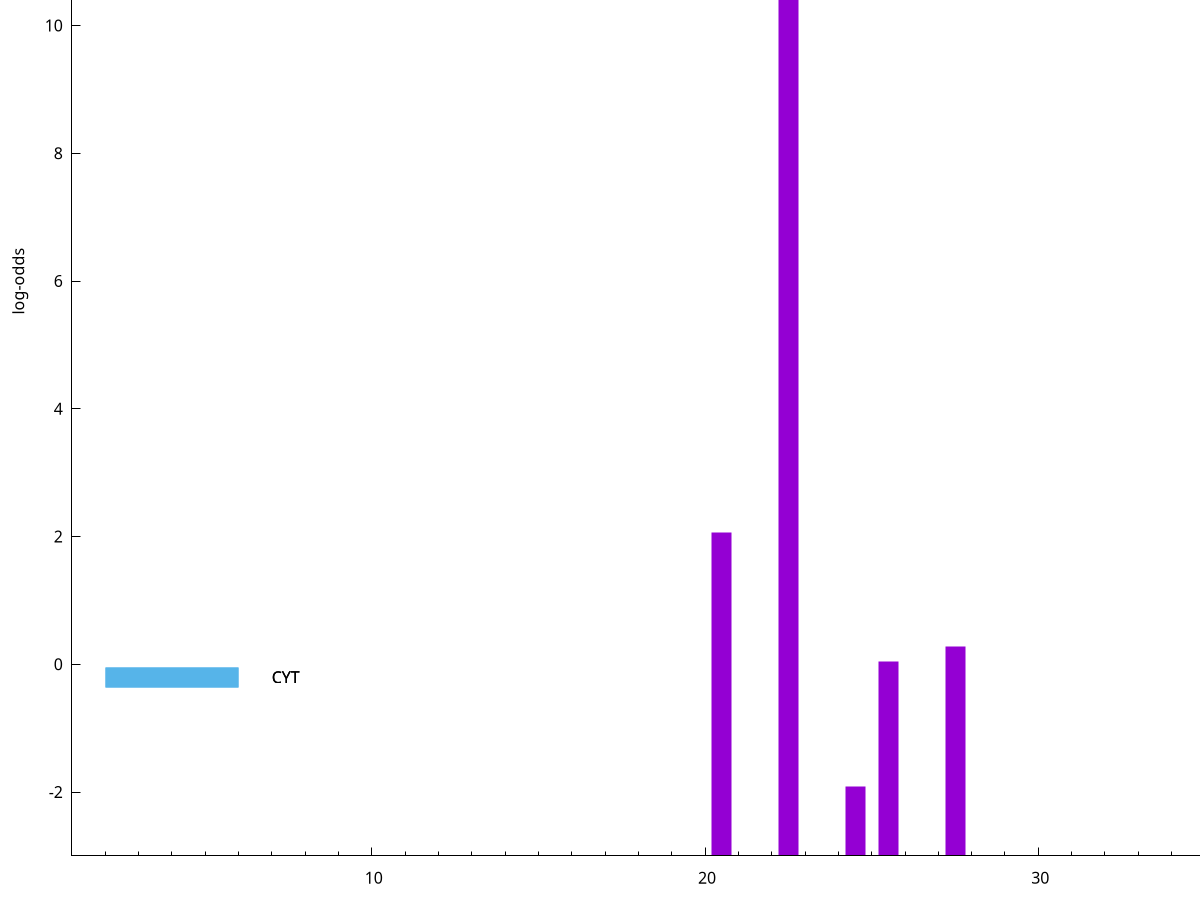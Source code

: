 set title "LipoP predictions for SRR4017833.gff"
set size 2., 1.4
set xrange [1:70] 
set mxtics 10
set yrange [-3:15]
set y2range [0:18]
set ylabel "log-odds"
set term postscript eps color solid "Helvetica" 30
set output "SRR4017833.gff207.eps"
set arrow from 2,14.011 to 6,14.011 nohead lt 1 lw 20
set label "SpI" at 7,14.011
set arrow from 2,-0.200913 to 6,-0.200913 nohead lt 3 lw 20
set label "CYT" at 7,-0.200913
set arrow from 2,-0.200913 to 6,-0.200913 nohead lt 3 lw 20
set label "CYT" at 7,-0.200913
set arrow from 2,14.011 to 6,14.011 nohead lt 1 lw 20
set label "SpI" at 7,14.011
# NOTE: The scores below are the log-odds scores with the threshold
# NOTE: subtracted (a hack to make gnuplot make the histogram all
# NOTE: look nice).
plot "-" axes x1y2 title "" with impulses lt 1 lw 20
22.500000 17.010400
20.500000 5.065640
27.500000 3.284067
25.500000 3.051285
24.500000 1.094750
e
exit
